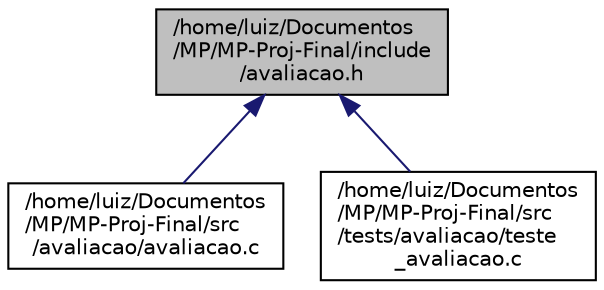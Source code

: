 digraph "/home/luiz/Documentos/MP/MP-Proj-Final/include/avaliacao.h"
{
  edge [fontname="Helvetica",fontsize="10",labelfontname="Helvetica",labelfontsize="10"];
  node [fontname="Helvetica",fontsize="10",shape=record];
  Node1 [label="/home/luiz/Documentos\l/MP/MP-Proj-Final/include\l/avaliacao.h",height=0.2,width=0.4,color="black", fillcolor="grey75", style="filled", fontcolor="black"];
  Node1 -> Node2 [dir="back",color="midnightblue",fontsize="10",style="solid",fontname="Helvetica"];
  Node2 [label="/home/luiz/Documentos\l/MP/MP-Proj-Final/src\l/avaliacao/avaliacao.c",height=0.2,width=0.4,color="black", fillcolor="white", style="filled",URL="$avaliacao_8c.html"];
  Node1 -> Node3 [dir="back",color="midnightblue",fontsize="10",style="solid",fontname="Helvetica"];
  Node3 [label="/home/luiz/Documentos\l/MP/MP-Proj-Final/src\l/tests/avaliacao/teste\l_avaliacao.c",height=0.2,width=0.4,color="black", fillcolor="white", style="filled",URL="$teste__avaliacao_8c.html"];
}
